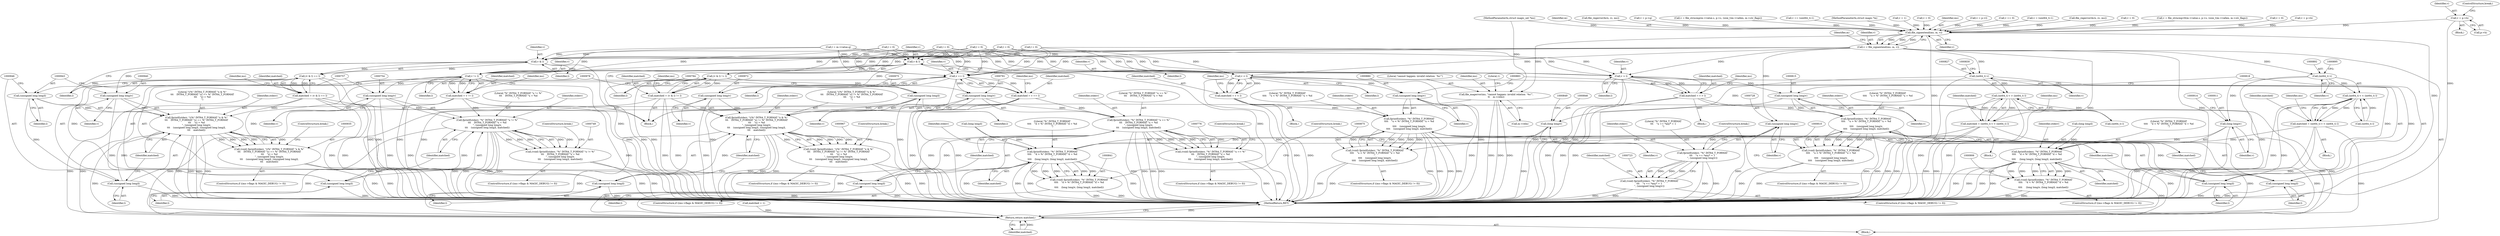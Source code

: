 digraph "0_file_74cafd7de9ec99a14f4480927580e501c8f852c3@pointer" {
"1000143" [label="(Call,v = p->h)"];
"1000704" [label="(Call,file_signextend(ms, m, v))"];
"1000702" [label="(Call,v = file_signextend(ms, m, v))"];
"1000727" [label="(Call,(unsigned long long)v)"];
"1000724" [label="(Call,fprintf(stderr, \"%\" INT64_T_FORMAT\n\t\t\t    \"u == *any* = 1\n\", (unsigned long long)v))"];
"1000722" [label="(Call,(void) fprintf(stderr, \"%\" INT64_T_FORMAT\n\t\t\t    \"u == *any* = 1\n\", (unsigned long long)v))"];
"1000737" [label="(Call,v != l)"];
"1000735" [label="(Call,matched = v != l)"];
"1000750" [label="(Call,fprintf(stderr, \"%\" INT64_T_FORMAT \"u != %\"\n\t\t\t    INT64_T_FORMAT \"u = %d\n\", (unsigned long long)v,\n\t\t\t    (unsigned long long)l, matched))"];
"1000748" [label="(Call,(void) fprintf(stderr, \"%\" INT64_T_FORMAT \"u != %\"\n\t\t\t    INT64_T_FORMAT \"u = %d\n\", (unsigned long long)v,\n\t\t\t    (unsigned long long)l, matched))"];
"1000992" [label="(Return,return matched;)"];
"1000753" [label="(Call,(unsigned long long)v)"];
"1000756" [label="(Call,(unsigned long long)l)"];
"1000764" [label="(Call,v == l)"];
"1000762" [label="(Call,matched = v == l)"];
"1000777" [label="(Call,fprintf(stderr, \"%\" INT64_T_FORMAT \"u == %\"\n\t\t\t    INT64_T_FORMAT \"u = %d\n\", (unsigned long long)v,\n\t\t\t    (unsigned long long)l, matched))"];
"1000775" [label="(Call,(void) fprintf(stderr, \"%\" INT64_T_FORMAT \"u == %\"\n\t\t\t    INT64_T_FORMAT \"u = %d\n\", (unsigned long long)v,\n\t\t\t    (unsigned long long)l, matched))"];
"1000780" [label="(Call,(unsigned long long)v)"];
"1000783" [label="(Call,(unsigned long long)l)"];
"1000798" [label="(Call,v > l)"];
"1000796" [label="(Call,matched = v > l)"];
"1000811" [label="(Call,fprintf(stderr, \"%\" INT64_T_FORMAT\n\t\t\t\t    \"u > %\" INT64_T_FORMAT \"u = %d\n\",\n\t\t\t\t    (unsigned long long)v,\n\t\t\t\t    (unsigned long long)l, matched))"];
"1000809" [label="(Call,(void) fprintf(stderr, \"%\" INT64_T_FORMAT\n\t\t\t\t    \"u > %\" INT64_T_FORMAT \"u = %d\n\",\n\t\t\t\t    (unsigned long long)v,\n\t\t\t\t    (unsigned long long)l, matched))"];
"1000814" [label="(Call,(unsigned long long)v)"];
"1000817" [label="(Call,(unsigned long long)l)"];
"1000826" [label="(Call,(int64_t) v)"];
"1000825" [label="(Call,(int64_t) v > (int64_t) l)"];
"1000823" [label="(Call,matched = (int64_t) v > (int64_t) l)"];
"1000842" [label="(Call,fprintf(stderr, \"%\" INT64_T_FORMAT\n\t\t\t\t    \"d > %\" INT64_T_FORMAT \"d = %d\n\",\n\t\t\t\t    (long long)v, (long long)l, matched))"];
"1000840" [label="(Call,(void) fprintf(stderr, \"%\" INT64_T_FORMAT\n\t\t\t\t    \"d > %\" INT64_T_FORMAT \"d = %d\n\",\n\t\t\t\t    (long long)v, (long long)l, matched))"];
"1000845" [label="(Call,(long long)v)"];
"1000863" [label="(Call,v < l)"];
"1000861" [label="(Call,matched = v < l)"];
"1000876" [label="(Call,fprintf(stderr, \"%\" INT64_T_FORMAT\n\t\t\t\t    \"u < %\" INT64_T_FORMAT \"u = %d\n\",\n\t\t\t\t    (unsigned long long)v,\n\t\t\t\t    (unsigned long long)l, matched))"];
"1000874" [label="(Call,(void) fprintf(stderr, \"%\" INT64_T_FORMAT\n\t\t\t\t    \"u < %\" INT64_T_FORMAT \"u = %d\n\",\n\t\t\t\t    (unsigned long long)v,\n\t\t\t\t    (unsigned long long)l, matched))"];
"1000879" [label="(Call,(unsigned long long)v)"];
"1000882" [label="(Call,(unsigned long long)l)"];
"1000891" [label="(Call,(int64_t) v)"];
"1000890" [label="(Call,(int64_t) v < (int64_t) l)"];
"1000888" [label="(Call,matched = (int64_t) v < (int64_t) l)"];
"1000907" [label="(Call,fprintf(stderr, \"%\" INT64_T_FORMAT\n\t\t\t\t    \"d < %\" INT64_T_FORMAT \"d = %d\n\",\n\t\t\t\t     (long long)v, (long long)l, matched))"];
"1000905" [label="(Call,(void) fprintf(stderr, \"%\" INT64_T_FORMAT\n\t\t\t\t    \"d < %\" INT64_T_FORMAT \"d = %d\n\",\n\t\t\t\t     (long long)v, (long long)l, matched))"];
"1000910" [label="(Call,(long long)v)"];
"1000922" [label="(Call,v & l)"];
"1000921" [label="(Call,(v & l) == l)"];
"1000919" [label="(Call,matched = (v & l) == l)"];
"1000936" [label="(Call,fprintf(stderr, \"((%\" INT64_T_FORMAT \"x & %\"\n\t\t\t    INT64_T_FORMAT \"x) == %\" INT64_T_FORMAT\n\t\t\t    \"x) = %d\n\", (unsigned long long)v,\n\t\t\t    (unsigned long long)l, (unsigned long long)l,\n\t\t\t    matched))"];
"1000934" [label="(Call,(void) fprintf(stderr, \"((%\" INT64_T_FORMAT \"x & %\"\n\t\t\t    INT64_T_FORMAT \"x) == %\" INT64_T_FORMAT\n\t\t\t    \"x) = %d\n\", (unsigned long long)v,\n\t\t\t    (unsigned long long)l, (unsigned long long)l,\n\t\t\t    matched))"];
"1000942" [label="(Call,(unsigned long long)l)"];
"1000945" [label="(Call,(unsigned long long)l)"];
"1000939" [label="(Call,(unsigned long long)v)"];
"1000954" [label="(Call,v & l)"];
"1000953" [label="(Call,(v & l) != l)"];
"1000951" [label="(Call,matched = (v & l) != l)"];
"1000968" [label="(Call,fprintf(stderr, \"((%\" INT64_T_FORMAT \"x & %\"\n\t\t\t    INT64_T_FORMAT \"x) != %\" INT64_T_FORMAT\n\t\t\t    \"x) = %d\n\", (unsigned long long)v,\n\t\t\t    (unsigned long long)l, (unsigned long long)l,\n\t\t\t    matched))"];
"1000966" [label="(Call,(void) fprintf(stderr, \"((%\" INT64_T_FORMAT \"x & %\"\n\t\t\t    INT64_T_FORMAT \"x) != %\" INT64_T_FORMAT\n\t\t\t    \"x) = %d\n\", (unsigned long long)v,\n\t\t\t    (unsigned long long)l, (unsigned long long)l,\n\t\t\t    matched))"];
"1000974" [label="(Call,(unsigned long long)l)"];
"1000977" [label="(Call,(unsigned long long)l)"];
"1000971" [label="(Call,(unsigned long long)v)"];
"1000983" [label="(Call,file_magerror(ms, \"cannot happen: invalid relation `%c'\",\n\t\t    m->reln))"];
"1000786" [label="(Identifier,matched)"];
"1000400" [label="(Call,l = 0)"];
"1000910" [label="(Call,(long long)v)"];
"1000748" [label="(Call,(void) fprintf(stderr, \"%\" INT64_T_FORMAT \"u != %\"\n\t\t\t    INT64_T_FORMAT \"u = %d\n\", (unsigned long long)v,\n\t\t\t    (unsigned long long)l, matched))"];
"1000890" [label="(Call,(int64_t) v < (int64_t) l)"];
"1000870" [label="(Identifier,ms)"];
"1000651" [label="(Call,v = 0)"];
"1000926" [label="(ControlStructure,if ((ms->flags & MAGIC_DEBUG) != 0))"];
"1000727" [label="(Call,(unsigned long long)v)"];
"1000722" [label="(Call,(void) fprintf(stderr, \"%\" INT64_T_FORMAT\n\t\t\t    \"u == *any* = 1\n\", (unsigned long long)v))"];
"1000744" [label="(Identifier,ms)"];
"1000134" [label="(Call,v = p->b)"];
"1000706" [label="(Identifier,m)"];
"1000888" [label="(Call,matched = (int64_t) v < (int64_t) l)"];
"1000881" [label="(Identifier,v)"];
"1000760" [label="(ControlStructure,break;)"];
"1000780" [label="(Call,(unsigned long long)v)"];
"1000848" [label="(Call,(long long)l)"];
"1000731" [label="(Identifier,matched)"];
"1000970" [label="(Literal,\"((%\" INT64_T_FORMAT \"x & %\"\n\t\t\t    INT64_T_FORMAT \"x) != %\" INT64_T_FORMAT\n\t\t\t    \"x) = %d\n\")"];
"1000958" [label="(ControlStructure,if ((ms->flags & MAGIC_DEBUG) != 0))"];
"1000738" [label="(Identifier,v)"];
"1000956" [label="(Identifier,l)"];
"1000704" [label="(Call,file_signextend(ms, m, v))"];
"1000948" [label="(Identifier,matched)"];
"1000510" [label="(Call,file_regerror(&rx, rc, ms))"];
"1000805" [label="(Identifier,ms)"];
"1000739" [label="(Identifier,l)"];
"1000710" [label="(Identifier,m)"];
"1000962" [label="(Identifier,ms)"];
"1000782" [label="(Identifier,v)"];
"1000974" [label="(Call,(unsigned long long)l)"];
"1000994" [label="(MethodReturn,RET)"];
"1000736" [label="(Identifier,matched)"];
"1000952" [label="(Identifier,matched)"];
"1000889" [label="(Identifier,matched)"];
"1000876" [label="(Call,fprintf(stderr, \"%\" INT64_T_FORMAT\n\t\t\t\t    \"u < %\" INT64_T_FORMAT \"u = %d\n\",\n\t\t\t\t    (unsigned long long)v,\n\t\t\t\t    (unsigned long long)l, matched))"];
"1000132" [label="(Block,)"];
"1000824" [label="(Identifier,matched)"];
"1000836" [label="(Identifier,ms)"];
"1000901" [label="(Identifier,ms)"];
"1000973" [label="(Identifier,v)"];
"1000179" [label="(Call,v = p->q)"];
"1000957" [label="(Identifier,l)"];
"1000819" [label="(Identifier,l)"];
"1000751" [label="(Identifier,stderr)"];
"1000813" [label="(Literal,\"%\" INT64_T_FORMAT\n\t\t\t\t    \"u > %\" INT64_T_FORMAT \"u = %d\n\")"];
"1000984" [label="(Identifier,ms)"];
"1000799" [label="(Identifier,v)"];
"1000991" [label="(Literal,1)"];
"1000752" [label="(Literal,\"%\" INT64_T_FORMAT \"u != %\"\n\t\t\t    INT64_T_FORMAT \"u = %d\n\")"];
"1000878" [label="(Literal,\"%\" INT64_T_FORMAT\n\t\t\t\t    \"u < %\" INT64_T_FORMAT \"u = %d\n\")"];
"1000969" [label="(Identifier,stderr)"];
"1000893" [label="(Identifier,v)"];
"1000740" [label="(ControlStructure,if ((ms->flags & MAGIC_DEBUG) != 0))"];
"1000756" [label="(Call,(unsigned long long)l)"];
"1000329" [label="(Call,v = file_strncmp(m->value.s, p->s, (size_t)m->vallen, m->str_flags))"];
"1000885" [label="(Identifier,matched)"];
"1000912" [label="(Identifier,v)"];
"1000816" [label="(Identifier,v)"];
"1000938" [label="(Literal,\"((%\" INT64_T_FORMAT \"x & %\"\n\t\t\t    INT64_T_FORMAT \"x) == %\" INT64_T_FORMAT\n\t\t\t    \"x) = %d\n\")"];
"1000983" [label="(Call,file_magerror(ms, \"cannot happen: invalid relation `%c'\",\n\t\t    m->reln))"];
"1000832" [label="(ControlStructure,if ((ms->flags & MAGIC_DEBUG) != 0))"];
"1000811" [label="(Call,fprintf(stderr, \"%\" INT64_T_FORMAT\n\t\t\t\t    \"u > %\" INT64_T_FORMAT \"u = %d\n\",\n\t\t\t\t    (unsigned long long)v,\n\t\t\t\t    (unsigned long long)l, matched))"];
"1000939" [label="(Call,(unsigned long long)v)"];
"1000884" [label="(Identifier,l)"];
"1000829" [label="(Call,(int64_t) l)"];
"1000726" [label="(Literal,\"%\" INT64_T_FORMAT\n\t\t\t    \"u == *any* = 1\n\")"];
"1000677" [label="(Call,v == (uint64_t)-1)"];
"1000105" [label="(MethodParameterIn,struct magic *m)"];
"1000755" [label="(Identifier,v)"];
"1000922" [label="(Call,v & l)"];
"1000930" [label="(Identifier,ms)"];
"1000909" [label="(Literal,\"%\" INT64_T_FORMAT\n\t\t\t\t    \"d < %\" INT64_T_FORMAT \"d = %d\n\")"];
"1000826" [label="(Call,(int64_t) v)"];
"1000144" [label="(Identifier,v)"];
"1000954" [label="(Call,v & l)"];
"1000937" [label="(Identifier,stderr)"];
"1000953" [label="(Call,(v & l) != l)"];
"1000764" [label="(Call,v == l)"];
"1000920" [label="(Identifier,matched)"];
"1000326" [label="(Call,l = 0)"];
"1000843" [label="(Identifier,stderr)"];
"1000148" [label="(ControlStructure,break;)"];
"1000866" [label="(ControlStructure,if ((ms->flags & MAGIC_DEBUG) != 0))"];
"1000656" [label="(Call,v = 1)"];
"1000916" [label="(Identifier,matched)"];
"1000945" [label="(Call,(unsigned long long)l)"];
"1000977" [label="(Call,(unsigned long long)l)"];
"1000779" [label="(Literal,\"%\" INT64_T_FORMAT \"u == %\"\n\t\t\t    INT64_T_FORMAT \"u = %d\n\")"];
"1000847" [label="(Identifier,v)"];
"1000907" [label="(Call,fprintf(stderr, \"%\" INT64_T_FORMAT\n\t\t\t\t    \"d < %\" INT64_T_FORMAT \"d = %d\n\",\n\t\t\t\t     (long long)v, (long long)l, matched))"];
"1000865" [label="(Identifier,l)"];
"1000104" [label="(MethodParameterIn,struct magic_set *ms)"];
"1000705" [label="(Identifier,ms)"];
"1000971" [label="(Call,(unsigned long long)v)"];
"1000143" [label="(Call,v = p->h)"];
"1000737" [label="(Call,v != l)"];
"1000161" [label="(Call,v = p->l)"];
"1000985" [label="(Literal,\"cannot happen: invalid relation `%c'\")"];
"1000951" [label="(Call,matched = (v & l) != l)"];
"1000455" [label="(Call,v == 0)"];
"1000758" [label="(Identifier,l)"];
"1000795" [label="(Block,)"];
"1000919" [label="(Call,matched = (v & l) == l)"];
"1000864" [label="(Identifier,v)"];
"1000777" [label="(Call,fprintf(stderr, \"%\" INT64_T_FORMAT \"u == %\"\n\t\t\t    INT64_T_FORMAT \"u = %d\n\", (unsigned long long)v,\n\t\t\t    (unsigned long long)l, matched))"];
"1000823" [label="(Call,matched = (int64_t) v > (int64_t) l)"];
"1000891" [label="(Call,(int64_t) v)"];
"1000968" [label="(Call,fprintf(stderr, \"((%\" INT64_T_FORMAT \"x & %\"\n\t\t\t    INT64_T_FORMAT \"x) != %\" INT64_T_FORMAT\n\t\t\t    \"x) = %d\n\", (unsigned long long)v,\n\t\t\t    (unsigned long long)l, (unsigned long long)l,\n\t\t\t    matched))"];
"1000860" [label="(Block,)"];
"1000750" [label="(Call,fprintf(stderr, \"%\" INT64_T_FORMAT \"u != %\"\n\t\t\t    INT64_T_FORMAT \"u = %d\n\", (unsigned long long)v,\n\t\t\t    (unsigned long long)l, matched))"];
"1000887" [label="(Block,)"];
"1000934" [label="(Call,(void) fprintf(stderr, \"((%\" INT64_T_FORMAT \"x & %\"\n\t\t\t    INT64_T_FORMAT \"x) == %\" INT64_T_FORMAT\n\t\t\t    \"x) = %d\n\", (unsigned long long)v,\n\t\t\t    (unsigned long long)l, (unsigned long long)l,\n\t\t\t    matched))"];
"1000877" [label="(Identifier,stderr)"];
"1000966" [label="(Call,(void) fprintf(stderr, \"((%\" INT64_T_FORMAT \"x & %\"\n\t\t\t    INT64_T_FORMAT \"x) != %\" INT64_T_FORMAT\n\t\t\t    \"x) = %d\n\", (unsigned long long)v,\n\t\t\t    (unsigned long long)l, (unsigned long long)l,\n\t\t\t    matched))"];
"1000730" [label="(Call,matched = 1)"];
"1000809" [label="(Call,(void) fprintf(stderr, \"%\" INT64_T_FORMAT\n\t\t\t\t    \"u > %\" INT64_T_FORMAT \"u = %d\n\",\n\t\t\t\t    (unsigned long long)v,\n\t\t\t\t    (unsigned long long)l, matched))"];
"1000979" [label="(Identifier,l)"];
"1000942" [label="(Call,(unsigned long long)l)"];
"1000796" [label="(Call,matched = v > l)"];
"1000765" [label="(Identifier,v)"];
"1000882" [label="(Call,(unsigned long long)l)"];
"1000814" [label="(Call,(unsigned long long)v)"];
"1000771" [label="(Identifier,ms)"];
"1000844" [label="(Literal,\"%\" INT64_T_FORMAT\n\t\t\t\t    \"d > %\" INT64_T_FORMAT \"d = %d\n\")"];
"1000108" [label="(Call,l = m->value.q)"];
"1000949" [label="(ControlStructure,break;)"];
"1000986" [label="(Call,m->reln)"];
"1000666" [label="(Call,v = (uint64_t)-1)"];
"1000936" [label="(Call,fprintf(stderr, \"((%\" INT64_T_FORMAT \"x & %\"\n\t\t\t    INT64_T_FORMAT \"x) == %\" INT64_T_FORMAT\n\t\t\t    \"x) = %d\n\", (unsigned long long)v,\n\t\t\t    (unsigned long long)l, (unsigned long long)l,\n\t\t\t    matched))"];
"1000783" [label="(Call,(unsigned long long)l)"];
"1000762" [label="(Call,matched = v == l)"];
"1000351" [label="(Call,l = 0)"];
"1000817" [label="(Call,(unsigned long long)l)"];
"1000976" [label="(Identifier,l)"];
"1000822" [label="(Block,)"];
"1000941" [label="(Identifier,v)"];
"1000661" [label="(Call,file_regerror(&rx, rc, ms))"];
"1000917" [label="(ControlStructure,break;)"];
"1000767" [label="(ControlStructure,if ((ms->flags & MAGIC_DEBUG) != 0))"];
"1000725" [label="(Identifier,stderr)"];
"1000842" [label="(Call,fprintf(stderr, \"%\" INT64_T_FORMAT\n\t\t\t\t    \"d > %\" INT64_T_FORMAT \"d = %d\n\",\n\t\t\t\t    (long long)v, (long long)l, matched))"];
"1000874" [label="(Call,(void) fprintf(stderr, \"%\" INT64_T_FORMAT\n\t\t\t\t    \"u < %\" INT64_T_FORMAT \"u = %d\n\",\n\t\t\t\t    (unsigned long long)v,\n\t\t\t\t    (unsigned long long)l, matched))"];
"1000798" [label="(Call,v > l)"];
"1000759" [label="(Identifier,matched)"];
"1000320" [label="(Call,v = 0)"];
"1000766" [label="(Identifier,l)"];
"1000753" [label="(Call,(unsigned long long)v)"];
"1000992" [label="(Return,return matched;)"];
"1000921" [label="(Call,(v & l) == l)"];
"1000801" [label="(ControlStructure,if ((ms->flags & MAGIC_DEBUG) != 0))"];
"1000703" [label="(Identifier,v)"];
"1000800" [label="(Identifier,l)"];
"1000923" [label="(Identifier,v)"];
"1000863" [label="(Call,v < l)"];
"1000724" [label="(Call,fprintf(stderr, \"%\" INT64_T_FORMAT\n\t\t\t    \"u == *any* = 1\n\", (unsigned long long)v))"];
"1000908" [label="(Identifier,stderr)"];
"1000993" [label="(Identifier,matched)"];
"1000861" [label="(Call,matched = v < l)"];
"1000905" [label="(Call,(void) fprintf(stderr, \"%\" INT64_T_FORMAT\n\t\t\t\t    \"d < %\" INT64_T_FORMAT \"d = %d\n\",\n\t\t\t\t     (long long)v, (long long)l, matched))"];
"1000714" [label="(ControlStructure,if ((ms->flags & MAGIC_DEBUG) != 0))"];
"1000840" [label="(Call,(void) fprintf(stderr, \"%\" INT64_T_FORMAT\n\t\t\t\t    \"d > %\" INT64_T_FORMAT \"d = %d\n\",\n\t\t\t\t    (long long)v, (long long)l, matched))"];
"1000879" [label="(Call,(unsigned long long)v)"];
"1000897" [label="(ControlStructure,if ((ms->flags & MAGIC_DEBUG) != 0))"];
"1000924" [label="(Identifier,l)"];
"1000925" [label="(Identifier,l)"];
"1000825" [label="(Call,(int64_t) v > (int64_t) l)"];
"1000354" [label="(Call,v = file_strncmp16(m->value.s, p->s, (size_t)m->vallen, m->str_flags))"];
"1000712" [label="(Block,)"];
"1000785" [label="(Identifier,l)"];
"1000851" [label="(Identifier,matched)"];
"1000862" [label="(Identifier,matched)"];
"1000980" [label="(Identifier,matched)"];
"1000852" [label="(ControlStructure,break;)"];
"1000145" [label="(Call,p->h)"];
"1000981" [label="(ControlStructure,break;)"];
"1000707" [label="(Identifier,v)"];
"1000944" [label="(Identifier,l)"];
"1000955" [label="(Identifier,v)"];
"1000735" [label="(Call,matched = v != l)"];
"1000947" [label="(Identifier,l)"];
"1000845" [label="(Call,(long long)v)"];
"1000775" [label="(Call,(void) fprintf(stderr, \"%\" INT64_T_FORMAT \"u == %\"\n\t\t\t    INT64_T_FORMAT \"u = %d\n\", (unsigned long long)v,\n\t\t\t    (unsigned long long)l, matched))"];
"1000787" [label="(ControlStructure,break;)"];
"1000106" [label="(Block,)"];
"1000812" [label="(Identifier,stderr)"];
"1000763" [label="(Identifier,matched)"];
"1000482" [label="(Call,l = 0)"];
"1000894" [label="(Call,(int64_t) l)"];
"1000820" [label="(Identifier,matched)"];
"1000702" [label="(Call,v = file_signextend(ms, m, v))"];
"1000913" [label="(Call,(long long)l)"];
"1000828" [label="(Identifier,v)"];
"1000317" [label="(Call,l = 0)"];
"1000778" [label="(Identifier,stderr)"];
"1000403" [label="(Call,v = 0)"];
"1000797" [label="(Identifier,matched)"];
"1000729" [label="(Identifier,v)"];
"1000143" -> "1000132"  [label="AST: "];
"1000143" -> "1000145"  [label="CFG: "];
"1000144" -> "1000143"  [label="AST: "];
"1000145" -> "1000143"  [label="AST: "];
"1000148" -> "1000143"  [label="CFG: "];
"1000143" -> "1000994"  [label="DDG: "];
"1000143" -> "1000704"  [label="DDG: "];
"1000704" -> "1000702"  [label="AST: "];
"1000704" -> "1000707"  [label="CFG: "];
"1000705" -> "1000704"  [label="AST: "];
"1000706" -> "1000704"  [label="AST: "];
"1000707" -> "1000704"  [label="AST: "];
"1000702" -> "1000704"  [label="CFG: "];
"1000704" -> "1000994"  [label="DDG: "];
"1000704" -> "1000994"  [label="DDG: "];
"1000704" -> "1000702"  [label="DDG: "];
"1000704" -> "1000702"  [label="DDG: "];
"1000704" -> "1000702"  [label="DDG: "];
"1000510" -> "1000704"  [label="DDG: "];
"1000661" -> "1000704"  [label="DDG: "];
"1000104" -> "1000704"  [label="DDG: "];
"1000105" -> "1000704"  [label="DDG: "];
"1000677" -> "1000704"  [label="DDG: "];
"1000403" -> "1000704"  [label="DDG: "];
"1000651" -> "1000704"  [label="DDG: "];
"1000179" -> "1000704"  [label="DDG: "];
"1000329" -> "1000704"  [label="DDG: "];
"1000134" -> "1000704"  [label="DDG: "];
"1000656" -> "1000704"  [label="DDG: "];
"1000320" -> "1000704"  [label="DDG: "];
"1000161" -> "1000704"  [label="DDG: "];
"1000354" -> "1000704"  [label="DDG: "];
"1000455" -> "1000704"  [label="DDG: "];
"1000666" -> "1000704"  [label="DDG: "];
"1000704" -> "1000983"  [label="DDG: "];
"1000702" -> "1000106"  [label="AST: "];
"1000703" -> "1000702"  [label="AST: "];
"1000710" -> "1000702"  [label="CFG: "];
"1000702" -> "1000994"  [label="DDG: "];
"1000702" -> "1000994"  [label="DDG: "];
"1000702" -> "1000727"  [label="DDG: "];
"1000702" -> "1000737"  [label="DDG: "];
"1000702" -> "1000764"  [label="DDG: "];
"1000702" -> "1000798"  [label="DDG: "];
"1000702" -> "1000826"  [label="DDG: "];
"1000702" -> "1000863"  [label="DDG: "];
"1000702" -> "1000891"  [label="DDG: "];
"1000702" -> "1000922"  [label="DDG: "];
"1000702" -> "1000954"  [label="DDG: "];
"1000727" -> "1000724"  [label="AST: "];
"1000727" -> "1000729"  [label="CFG: "];
"1000728" -> "1000727"  [label="AST: "];
"1000729" -> "1000727"  [label="AST: "];
"1000724" -> "1000727"  [label="CFG: "];
"1000727" -> "1000994"  [label="DDG: "];
"1000727" -> "1000724"  [label="DDG: "];
"1000724" -> "1000722"  [label="AST: "];
"1000725" -> "1000724"  [label="AST: "];
"1000726" -> "1000724"  [label="AST: "];
"1000722" -> "1000724"  [label="CFG: "];
"1000724" -> "1000994"  [label="DDG: "];
"1000724" -> "1000994"  [label="DDG: "];
"1000724" -> "1000722"  [label="DDG: "];
"1000724" -> "1000722"  [label="DDG: "];
"1000724" -> "1000722"  [label="DDG: "];
"1000722" -> "1000714"  [label="AST: "];
"1000723" -> "1000722"  [label="AST: "];
"1000731" -> "1000722"  [label="CFG: "];
"1000722" -> "1000994"  [label="DDG: "];
"1000722" -> "1000994"  [label="DDG: "];
"1000737" -> "1000735"  [label="AST: "];
"1000737" -> "1000739"  [label="CFG: "];
"1000738" -> "1000737"  [label="AST: "];
"1000739" -> "1000737"  [label="AST: "];
"1000735" -> "1000737"  [label="CFG: "];
"1000737" -> "1000994"  [label="DDG: "];
"1000737" -> "1000994"  [label="DDG: "];
"1000737" -> "1000735"  [label="DDG: "];
"1000737" -> "1000735"  [label="DDG: "];
"1000317" -> "1000737"  [label="DDG: "];
"1000400" -> "1000737"  [label="DDG: "];
"1000482" -> "1000737"  [label="DDG: "];
"1000351" -> "1000737"  [label="DDG: "];
"1000326" -> "1000737"  [label="DDG: "];
"1000108" -> "1000737"  [label="DDG: "];
"1000737" -> "1000753"  [label="DDG: "];
"1000737" -> "1000756"  [label="DDG: "];
"1000735" -> "1000712"  [label="AST: "];
"1000736" -> "1000735"  [label="AST: "];
"1000744" -> "1000735"  [label="CFG: "];
"1000735" -> "1000994"  [label="DDG: "];
"1000735" -> "1000994"  [label="DDG: "];
"1000735" -> "1000750"  [label="DDG: "];
"1000735" -> "1000992"  [label="DDG: "];
"1000750" -> "1000748"  [label="AST: "];
"1000750" -> "1000759"  [label="CFG: "];
"1000751" -> "1000750"  [label="AST: "];
"1000752" -> "1000750"  [label="AST: "];
"1000753" -> "1000750"  [label="AST: "];
"1000756" -> "1000750"  [label="AST: "];
"1000759" -> "1000750"  [label="AST: "];
"1000748" -> "1000750"  [label="CFG: "];
"1000750" -> "1000994"  [label="DDG: "];
"1000750" -> "1000994"  [label="DDG: "];
"1000750" -> "1000994"  [label="DDG: "];
"1000750" -> "1000994"  [label="DDG: "];
"1000750" -> "1000748"  [label="DDG: "];
"1000750" -> "1000748"  [label="DDG: "];
"1000750" -> "1000748"  [label="DDG: "];
"1000750" -> "1000748"  [label="DDG: "];
"1000750" -> "1000748"  [label="DDG: "];
"1000753" -> "1000750"  [label="DDG: "];
"1000756" -> "1000750"  [label="DDG: "];
"1000750" -> "1000992"  [label="DDG: "];
"1000748" -> "1000740"  [label="AST: "];
"1000749" -> "1000748"  [label="AST: "];
"1000760" -> "1000748"  [label="CFG: "];
"1000748" -> "1000994"  [label="DDG: "];
"1000748" -> "1000994"  [label="DDG: "];
"1000992" -> "1000106"  [label="AST: "];
"1000992" -> "1000993"  [label="CFG: "];
"1000993" -> "1000992"  [label="AST: "];
"1000994" -> "1000992"  [label="CFG: "];
"1000992" -> "1000994"  [label="DDG: "];
"1000993" -> "1000992"  [label="DDG: "];
"1000823" -> "1000992"  [label="DDG: "];
"1000876" -> "1000992"  [label="DDG: "];
"1000811" -> "1000992"  [label="DDG: "];
"1000907" -> "1000992"  [label="DDG: "];
"1000951" -> "1000992"  [label="DDG: "];
"1000762" -> "1000992"  [label="DDG: "];
"1000968" -> "1000992"  [label="DDG: "];
"1000861" -> "1000992"  [label="DDG: "];
"1000888" -> "1000992"  [label="DDG: "];
"1000796" -> "1000992"  [label="DDG: "];
"1000919" -> "1000992"  [label="DDG: "];
"1000842" -> "1000992"  [label="DDG: "];
"1000777" -> "1000992"  [label="DDG: "];
"1000936" -> "1000992"  [label="DDG: "];
"1000730" -> "1000992"  [label="DDG: "];
"1000753" -> "1000755"  [label="CFG: "];
"1000754" -> "1000753"  [label="AST: "];
"1000755" -> "1000753"  [label="AST: "];
"1000757" -> "1000753"  [label="CFG: "];
"1000753" -> "1000994"  [label="DDG: "];
"1000756" -> "1000758"  [label="CFG: "];
"1000757" -> "1000756"  [label="AST: "];
"1000758" -> "1000756"  [label="AST: "];
"1000759" -> "1000756"  [label="CFG: "];
"1000756" -> "1000994"  [label="DDG: "];
"1000764" -> "1000762"  [label="AST: "];
"1000764" -> "1000766"  [label="CFG: "];
"1000765" -> "1000764"  [label="AST: "];
"1000766" -> "1000764"  [label="AST: "];
"1000762" -> "1000764"  [label="CFG: "];
"1000764" -> "1000994"  [label="DDG: "];
"1000764" -> "1000994"  [label="DDG: "];
"1000764" -> "1000762"  [label="DDG: "];
"1000764" -> "1000762"  [label="DDG: "];
"1000317" -> "1000764"  [label="DDG: "];
"1000400" -> "1000764"  [label="DDG: "];
"1000482" -> "1000764"  [label="DDG: "];
"1000351" -> "1000764"  [label="DDG: "];
"1000326" -> "1000764"  [label="DDG: "];
"1000108" -> "1000764"  [label="DDG: "];
"1000764" -> "1000780"  [label="DDG: "];
"1000764" -> "1000783"  [label="DDG: "];
"1000762" -> "1000712"  [label="AST: "];
"1000763" -> "1000762"  [label="AST: "];
"1000771" -> "1000762"  [label="CFG: "];
"1000762" -> "1000994"  [label="DDG: "];
"1000762" -> "1000994"  [label="DDG: "];
"1000762" -> "1000777"  [label="DDG: "];
"1000777" -> "1000775"  [label="AST: "];
"1000777" -> "1000786"  [label="CFG: "];
"1000778" -> "1000777"  [label="AST: "];
"1000779" -> "1000777"  [label="AST: "];
"1000780" -> "1000777"  [label="AST: "];
"1000783" -> "1000777"  [label="AST: "];
"1000786" -> "1000777"  [label="AST: "];
"1000775" -> "1000777"  [label="CFG: "];
"1000777" -> "1000994"  [label="DDG: "];
"1000777" -> "1000994"  [label="DDG: "];
"1000777" -> "1000994"  [label="DDG: "];
"1000777" -> "1000994"  [label="DDG: "];
"1000777" -> "1000775"  [label="DDG: "];
"1000777" -> "1000775"  [label="DDG: "];
"1000777" -> "1000775"  [label="DDG: "];
"1000777" -> "1000775"  [label="DDG: "];
"1000777" -> "1000775"  [label="DDG: "];
"1000780" -> "1000777"  [label="DDG: "];
"1000783" -> "1000777"  [label="DDG: "];
"1000775" -> "1000767"  [label="AST: "];
"1000776" -> "1000775"  [label="AST: "];
"1000787" -> "1000775"  [label="CFG: "];
"1000775" -> "1000994"  [label="DDG: "];
"1000775" -> "1000994"  [label="DDG: "];
"1000780" -> "1000782"  [label="CFG: "];
"1000781" -> "1000780"  [label="AST: "];
"1000782" -> "1000780"  [label="AST: "];
"1000784" -> "1000780"  [label="CFG: "];
"1000780" -> "1000994"  [label="DDG: "];
"1000783" -> "1000785"  [label="CFG: "];
"1000784" -> "1000783"  [label="AST: "];
"1000785" -> "1000783"  [label="AST: "];
"1000786" -> "1000783"  [label="CFG: "];
"1000783" -> "1000994"  [label="DDG: "];
"1000798" -> "1000796"  [label="AST: "];
"1000798" -> "1000800"  [label="CFG: "];
"1000799" -> "1000798"  [label="AST: "];
"1000800" -> "1000798"  [label="AST: "];
"1000796" -> "1000798"  [label="CFG: "];
"1000798" -> "1000994"  [label="DDG: "];
"1000798" -> "1000994"  [label="DDG: "];
"1000798" -> "1000796"  [label="DDG: "];
"1000798" -> "1000796"  [label="DDG: "];
"1000317" -> "1000798"  [label="DDG: "];
"1000400" -> "1000798"  [label="DDG: "];
"1000482" -> "1000798"  [label="DDG: "];
"1000351" -> "1000798"  [label="DDG: "];
"1000326" -> "1000798"  [label="DDG: "];
"1000108" -> "1000798"  [label="DDG: "];
"1000798" -> "1000814"  [label="DDG: "];
"1000798" -> "1000817"  [label="DDG: "];
"1000796" -> "1000795"  [label="AST: "];
"1000797" -> "1000796"  [label="AST: "];
"1000805" -> "1000796"  [label="CFG: "];
"1000796" -> "1000994"  [label="DDG: "];
"1000796" -> "1000994"  [label="DDG: "];
"1000796" -> "1000811"  [label="DDG: "];
"1000811" -> "1000809"  [label="AST: "];
"1000811" -> "1000820"  [label="CFG: "];
"1000812" -> "1000811"  [label="AST: "];
"1000813" -> "1000811"  [label="AST: "];
"1000814" -> "1000811"  [label="AST: "];
"1000817" -> "1000811"  [label="AST: "];
"1000820" -> "1000811"  [label="AST: "];
"1000809" -> "1000811"  [label="CFG: "];
"1000811" -> "1000994"  [label="DDG: "];
"1000811" -> "1000994"  [label="DDG: "];
"1000811" -> "1000994"  [label="DDG: "];
"1000811" -> "1000994"  [label="DDG: "];
"1000811" -> "1000809"  [label="DDG: "];
"1000811" -> "1000809"  [label="DDG: "];
"1000811" -> "1000809"  [label="DDG: "];
"1000811" -> "1000809"  [label="DDG: "];
"1000811" -> "1000809"  [label="DDG: "];
"1000814" -> "1000811"  [label="DDG: "];
"1000817" -> "1000811"  [label="DDG: "];
"1000809" -> "1000801"  [label="AST: "];
"1000810" -> "1000809"  [label="AST: "];
"1000852" -> "1000809"  [label="CFG: "];
"1000809" -> "1000994"  [label="DDG: "];
"1000809" -> "1000994"  [label="DDG: "];
"1000814" -> "1000816"  [label="CFG: "];
"1000815" -> "1000814"  [label="AST: "];
"1000816" -> "1000814"  [label="AST: "];
"1000818" -> "1000814"  [label="CFG: "];
"1000814" -> "1000994"  [label="DDG: "];
"1000817" -> "1000819"  [label="CFG: "];
"1000818" -> "1000817"  [label="AST: "];
"1000819" -> "1000817"  [label="AST: "];
"1000820" -> "1000817"  [label="CFG: "];
"1000817" -> "1000994"  [label="DDG: "];
"1000826" -> "1000825"  [label="AST: "];
"1000826" -> "1000828"  [label="CFG: "];
"1000827" -> "1000826"  [label="AST: "];
"1000828" -> "1000826"  [label="AST: "];
"1000830" -> "1000826"  [label="CFG: "];
"1000826" -> "1000994"  [label="DDG: "];
"1000826" -> "1000825"  [label="DDG: "];
"1000826" -> "1000845"  [label="DDG: "];
"1000825" -> "1000823"  [label="AST: "];
"1000825" -> "1000829"  [label="CFG: "];
"1000829" -> "1000825"  [label="AST: "];
"1000823" -> "1000825"  [label="CFG: "];
"1000825" -> "1000994"  [label="DDG: "];
"1000825" -> "1000994"  [label="DDG: "];
"1000825" -> "1000823"  [label="DDG: "];
"1000825" -> "1000823"  [label="DDG: "];
"1000829" -> "1000825"  [label="DDG: "];
"1000823" -> "1000822"  [label="AST: "];
"1000824" -> "1000823"  [label="AST: "];
"1000836" -> "1000823"  [label="CFG: "];
"1000823" -> "1000994"  [label="DDG: "];
"1000823" -> "1000994"  [label="DDG: "];
"1000823" -> "1000842"  [label="DDG: "];
"1000842" -> "1000840"  [label="AST: "];
"1000842" -> "1000851"  [label="CFG: "];
"1000843" -> "1000842"  [label="AST: "];
"1000844" -> "1000842"  [label="AST: "];
"1000845" -> "1000842"  [label="AST: "];
"1000848" -> "1000842"  [label="AST: "];
"1000851" -> "1000842"  [label="AST: "];
"1000840" -> "1000842"  [label="CFG: "];
"1000842" -> "1000994"  [label="DDG: "];
"1000842" -> "1000994"  [label="DDG: "];
"1000842" -> "1000994"  [label="DDG: "];
"1000842" -> "1000994"  [label="DDG: "];
"1000842" -> "1000840"  [label="DDG: "];
"1000842" -> "1000840"  [label="DDG: "];
"1000842" -> "1000840"  [label="DDG: "];
"1000842" -> "1000840"  [label="DDG: "];
"1000842" -> "1000840"  [label="DDG: "];
"1000845" -> "1000842"  [label="DDG: "];
"1000848" -> "1000842"  [label="DDG: "];
"1000840" -> "1000832"  [label="AST: "];
"1000841" -> "1000840"  [label="AST: "];
"1000852" -> "1000840"  [label="CFG: "];
"1000840" -> "1000994"  [label="DDG: "];
"1000840" -> "1000994"  [label="DDG: "];
"1000845" -> "1000847"  [label="CFG: "];
"1000846" -> "1000845"  [label="AST: "];
"1000847" -> "1000845"  [label="AST: "];
"1000849" -> "1000845"  [label="CFG: "];
"1000845" -> "1000994"  [label="DDG: "];
"1000863" -> "1000861"  [label="AST: "];
"1000863" -> "1000865"  [label="CFG: "];
"1000864" -> "1000863"  [label="AST: "];
"1000865" -> "1000863"  [label="AST: "];
"1000861" -> "1000863"  [label="CFG: "];
"1000863" -> "1000994"  [label="DDG: "];
"1000863" -> "1000994"  [label="DDG: "];
"1000863" -> "1000861"  [label="DDG: "];
"1000863" -> "1000861"  [label="DDG: "];
"1000317" -> "1000863"  [label="DDG: "];
"1000400" -> "1000863"  [label="DDG: "];
"1000482" -> "1000863"  [label="DDG: "];
"1000351" -> "1000863"  [label="DDG: "];
"1000326" -> "1000863"  [label="DDG: "];
"1000108" -> "1000863"  [label="DDG: "];
"1000863" -> "1000879"  [label="DDG: "];
"1000863" -> "1000882"  [label="DDG: "];
"1000861" -> "1000860"  [label="AST: "];
"1000862" -> "1000861"  [label="AST: "];
"1000870" -> "1000861"  [label="CFG: "];
"1000861" -> "1000994"  [label="DDG: "];
"1000861" -> "1000994"  [label="DDG: "];
"1000861" -> "1000876"  [label="DDG: "];
"1000876" -> "1000874"  [label="AST: "];
"1000876" -> "1000885"  [label="CFG: "];
"1000877" -> "1000876"  [label="AST: "];
"1000878" -> "1000876"  [label="AST: "];
"1000879" -> "1000876"  [label="AST: "];
"1000882" -> "1000876"  [label="AST: "];
"1000885" -> "1000876"  [label="AST: "];
"1000874" -> "1000876"  [label="CFG: "];
"1000876" -> "1000994"  [label="DDG: "];
"1000876" -> "1000994"  [label="DDG: "];
"1000876" -> "1000994"  [label="DDG: "];
"1000876" -> "1000994"  [label="DDG: "];
"1000876" -> "1000874"  [label="DDG: "];
"1000876" -> "1000874"  [label="DDG: "];
"1000876" -> "1000874"  [label="DDG: "];
"1000876" -> "1000874"  [label="DDG: "];
"1000876" -> "1000874"  [label="DDG: "];
"1000879" -> "1000876"  [label="DDG: "];
"1000882" -> "1000876"  [label="DDG: "];
"1000874" -> "1000866"  [label="AST: "];
"1000875" -> "1000874"  [label="AST: "];
"1000917" -> "1000874"  [label="CFG: "];
"1000874" -> "1000994"  [label="DDG: "];
"1000874" -> "1000994"  [label="DDG: "];
"1000879" -> "1000881"  [label="CFG: "];
"1000880" -> "1000879"  [label="AST: "];
"1000881" -> "1000879"  [label="AST: "];
"1000883" -> "1000879"  [label="CFG: "];
"1000879" -> "1000994"  [label="DDG: "];
"1000882" -> "1000884"  [label="CFG: "];
"1000883" -> "1000882"  [label="AST: "];
"1000884" -> "1000882"  [label="AST: "];
"1000885" -> "1000882"  [label="CFG: "];
"1000882" -> "1000994"  [label="DDG: "];
"1000891" -> "1000890"  [label="AST: "];
"1000891" -> "1000893"  [label="CFG: "];
"1000892" -> "1000891"  [label="AST: "];
"1000893" -> "1000891"  [label="AST: "];
"1000895" -> "1000891"  [label="CFG: "];
"1000891" -> "1000994"  [label="DDG: "];
"1000891" -> "1000890"  [label="DDG: "];
"1000891" -> "1000910"  [label="DDG: "];
"1000890" -> "1000888"  [label="AST: "];
"1000890" -> "1000894"  [label="CFG: "];
"1000894" -> "1000890"  [label="AST: "];
"1000888" -> "1000890"  [label="CFG: "];
"1000890" -> "1000994"  [label="DDG: "];
"1000890" -> "1000994"  [label="DDG: "];
"1000890" -> "1000888"  [label="DDG: "];
"1000890" -> "1000888"  [label="DDG: "];
"1000894" -> "1000890"  [label="DDG: "];
"1000888" -> "1000887"  [label="AST: "];
"1000889" -> "1000888"  [label="AST: "];
"1000901" -> "1000888"  [label="CFG: "];
"1000888" -> "1000994"  [label="DDG: "];
"1000888" -> "1000994"  [label="DDG: "];
"1000888" -> "1000907"  [label="DDG: "];
"1000907" -> "1000905"  [label="AST: "];
"1000907" -> "1000916"  [label="CFG: "];
"1000908" -> "1000907"  [label="AST: "];
"1000909" -> "1000907"  [label="AST: "];
"1000910" -> "1000907"  [label="AST: "];
"1000913" -> "1000907"  [label="AST: "];
"1000916" -> "1000907"  [label="AST: "];
"1000905" -> "1000907"  [label="CFG: "];
"1000907" -> "1000994"  [label="DDG: "];
"1000907" -> "1000994"  [label="DDG: "];
"1000907" -> "1000994"  [label="DDG: "];
"1000907" -> "1000994"  [label="DDG: "];
"1000907" -> "1000905"  [label="DDG: "];
"1000907" -> "1000905"  [label="DDG: "];
"1000907" -> "1000905"  [label="DDG: "];
"1000907" -> "1000905"  [label="DDG: "];
"1000907" -> "1000905"  [label="DDG: "];
"1000910" -> "1000907"  [label="DDG: "];
"1000913" -> "1000907"  [label="DDG: "];
"1000905" -> "1000897"  [label="AST: "];
"1000906" -> "1000905"  [label="AST: "];
"1000917" -> "1000905"  [label="CFG: "];
"1000905" -> "1000994"  [label="DDG: "];
"1000905" -> "1000994"  [label="DDG: "];
"1000910" -> "1000912"  [label="CFG: "];
"1000911" -> "1000910"  [label="AST: "];
"1000912" -> "1000910"  [label="AST: "];
"1000914" -> "1000910"  [label="CFG: "];
"1000910" -> "1000994"  [label="DDG: "];
"1000922" -> "1000921"  [label="AST: "];
"1000922" -> "1000924"  [label="CFG: "];
"1000923" -> "1000922"  [label="AST: "];
"1000924" -> "1000922"  [label="AST: "];
"1000925" -> "1000922"  [label="CFG: "];
"1000922" -> "1000994"  [label="DDG: "];
"1000922" -> "1000921"  [label="DDG: "];
"1000922" -> "1000921"  [label="DDG: "];
"1000317" -> "1000922"  [label="DDG: "];
"1000400" -> "1000922"  [label="DDG: "];
"1000482" -> "1000922"  [label="DDG: "];
"1000351" -> "1000922"  [label="DDG: "];
"1000326" -> "1000922"  [label="DDG: "];
"1000108" -> "1000922"  [label="DDG: "];
"1000922" -> "1000939"  [label="DDG: "];
"1000921" -> "1000919"  [label="AST: "];
"1000921" -> "1000925"  [label="CFG: "];
"1000925" -> "1000921"  [label="AST: "];
"1000919" -> "1000921"  [label="CFG: "];
"1000921" -> "1000994"  [label="DDG: "];
"1000921" -> "1000994"  [label="DDG: "];
"1000921" -> "1000919"  [label="DDG: "];
"1000921" -> "1000919"  [label="DDG: "];
"1000921" -> "1000942"  [label="DDG: "];
"1000919" -> "1000712"  [label="AST: "];
"1000920" -> "1000919"  [label="AST: "];
"1000930" -> "1000919"  [label="CFG: "];
"1000919" -> "1000994"  [label="DDG: "];
"1000919" -> "1000994"  [label="DDG: "];
"1000919" -> "1000936"  [label="DDG: "];
"1000936" -> "1000934"  [label="AST: "];
"1000936" -> "1000948"  [label="CFG: "];
"1000937" -> "1000936"  [label="AST: "];
"1000938" -> "1000936"  [label="AST: "];
"1000939" -> "1000936"  [label="AST: "];
"1000942" -> "1000936"  [label="AST: "];
"1000945" -> "1000936"  [label="AST: "];
"1000948" -> "1000936"  [label="AST: "];
"1000934" -> "1000936"  [label="CFG: "];
"1000936" -> "1000994"  [label="DDG: "];
"1000936" -> "1000994"  [label="DDG: "];
"1000936" -> "1000994"  [label="DDG: "];
"1000936" -> "1000994"  [label="DDG: "];
"1000936" -> "1000934"  [label="DDG: "];
"1000936" -> "1000934"  [label="DDG: "];
"1000936" -> "1000934"  [label="DDG: "];
"1000936" -> "1000934"  [label="DDG: "];
"1000936" -> "1000934"  [label="DDG: "];
"1000939" -> "1000936"  [label="DDG: "];
"1000942" -> "1000936"  [label="DDG: "];
"1000945" -> "1000936"  [label="DDG: "];
"1000934" -> "1000926"  [label="AST: "];
"1000935" -> "1000934"  [label="AST: "];
"1000949" -> "1000934"  [label="CFG: "];
"1000934" -> "1000994"  [label="DDG: "];
"1000934" -> "1000994"  [label="DDG: "];
"1000942" -> "1000944"  [label="CFG: "];
"1000943" -> "1000942"  [label="AST: "];
"1000944" -> "1000942"  [label="AST: "];
"1000946" -> "1000942"  [label="CFG: "];
"1000942" -> "1000945"  [label="DDG: "];
"1000945" -> "1000947"  [label="CFG: "];
"1000946" -> "1000945"  [label="AST: "];
"1000947" -> "1000945"  [label="AST: "];
"1000948" -> "1000945"  [label="CFG: "];
"1000945" -> "1000994"  [label="DDG: "];
"1000939" -> "1000941"  [label="CFG: "];
"1000940" -> "1000939"  [label="AST: "];
"1000941" -> "1000939"  [label="AST: "];
"1000943" -> "1000939"  [label="CFG: "];
"1000939" -> "1000994"  [label="DDG: "];
"1000954" -> "1000953"  [label="AST: "];
"1000954" -> "1000956"  [label="CFG: "];
"1000955" -> "1000954"  [label="AST: "];
"1000956" -> "1000954"  [label="AST: "];
"1000957" -> "1000954"  [label="CFG: "];
"1000954" -> "1000994"  [label="DDG: "];
"1000954" -> "1000953"  [label="DDG: "];
"1000954" -> "1000953"  [label="DDG: "];
"1000317" -> "1000954"  [label="DDG: "];
"1000400" -> "1000954"  [label="DDG: "];
"1000482" -> "1000954"  [label="DDG: "];
"1000351" -> "1000954"  [label="DDG: "];
"1000326" -> "1000954"  [label="DDG: "];
"1000108" -> "1000954"  [label="DDG: "];
"1000954" -> "1000971"  [label="DDG: "];
"1000953" -> "1000951"  [label="AST: "];
"1000953" -> "1000957"  [label="CFG: "];
"1000957" -> "1000953"  [label="AST: "];
"1000951" -> "1000953"  [label="CFG: "];
"1000953" -> "1000994"  [label="DDG: "];
"1000953" -> "1000994"  [label="DDG: "];
"1000953" -> "1000951"  [label="DDG: "];
"1000953" -> "1000951"  [label="DDG: "];
"1000953" -> "1000974"  [label="DDG: "];
"1000951" -> "1000712"  [label="AST: "];
"1000952" -> "1000951"  [label="AST: "];
"1000962" -> "1000951"  [label="CFG: "];
"1000951" -> "1000994"  [label="DDG: "];
"1000951" -> "1000994"  [label="DDG: "];
"1000951" -> "1000968"  [label="DDG: "];
"1000968" -> "1000966"  [label="AST: "];
"1000968" -> "1000980"  [label="CFG: "];
"1000969" -> "1000968"  [label="AST: "];
"1000970" -> "1000968"  [label="AST: "];
"1000971" -> "1000968"  [label="AST: "];
"1000974" -> "1000968"  [label="AST: "];
"1000977" -> "1000968"  [label="AST: "];
"1000980" -> "1000968"  [label="AST: "];
"1000966" -> "1000968"  [label="CFG: "];
"1000968" -> "1000994"  [label="DDG: "];
"1000968" -> "1000994"  [label="DDG: "];
"1000968" -> "1000994"  [label="DDG: "];
"1000968" -> "1000994"  [label="DDG: "];
"1000968" -> "1000966"  [label="DDG: "];
"1000968" -> "1000966"  [label="DDG: "];
"1000968" -> "1000966"  [label="DDG: "];
"1000968" -> "1000966"  [label="DDG: "];
"1000968" -> "1000966"  [label="DDG: "];
"1000971" -> "1000968"  [label="DDG: "];
"1000974" -> "1000968"  [label="DDG: "];
"1000977" -> "1000968"  [label="DDG: "];
"1000966" -> "1000958"  [label="AST: "];
"1000967" -> "1000966"  [label="AST: "];
"1000981" -> "1000966"  [label="CFG: "];
"1000966" -> "1000994"  [label="DDG: "];
"1000966" -> "1000994"  [label="DDG: "];
"1000974" -> "1000976"  [label="CFG: "];
"1000975" -> "1000974"  [label="AST: "];
"1000976" -> "1000974"  [label="AST: "];
"1000978" -> "1000974"  [label="CFG: "];
"1000974" -> "1000977"  [label="DDG: "];
"1000977" -> "1000979"  [label="CFG: "];
"1000978" -> "1000977"  [label="AST: "];
"1000979" -> "1000977"  [label="AST: "];
"1000980" -> "1000977"  [label="CFG: "];
"1000977" -> "1000994"  [label="DDG: "];
"1000971" -> "1000973"  [label="CFG: "];
"1000972" -> "1000971"  [label="AST: "];
"1000973" -> "1000971"  [label="AST: "];
"1000975" -> "1000971"  [label="CFG: "];
"1000971" -> "1000994"  [label="DDG: "];
"1000983" -> "1000712"  [label="AST: "];
"1000983" -> "1000986"  [label="CFG: "];
"1000984" -> "1000983"  [label="AST: "];
"1000985" -> "1000983"  [label="AST: "];
"1000986" -> "1000983"  [label="AST: "];
"1000991" -> "1000983"  [label="CFG: "];
"1000983" -> "1000994"  [label="DDG: "];
"1000983" -> "1000994"  [label="DDG: "];
"1000983" -> "1000994"  [label="DDG: "];
"1000104" -> "1000983"  [label="DDG: "];
}
